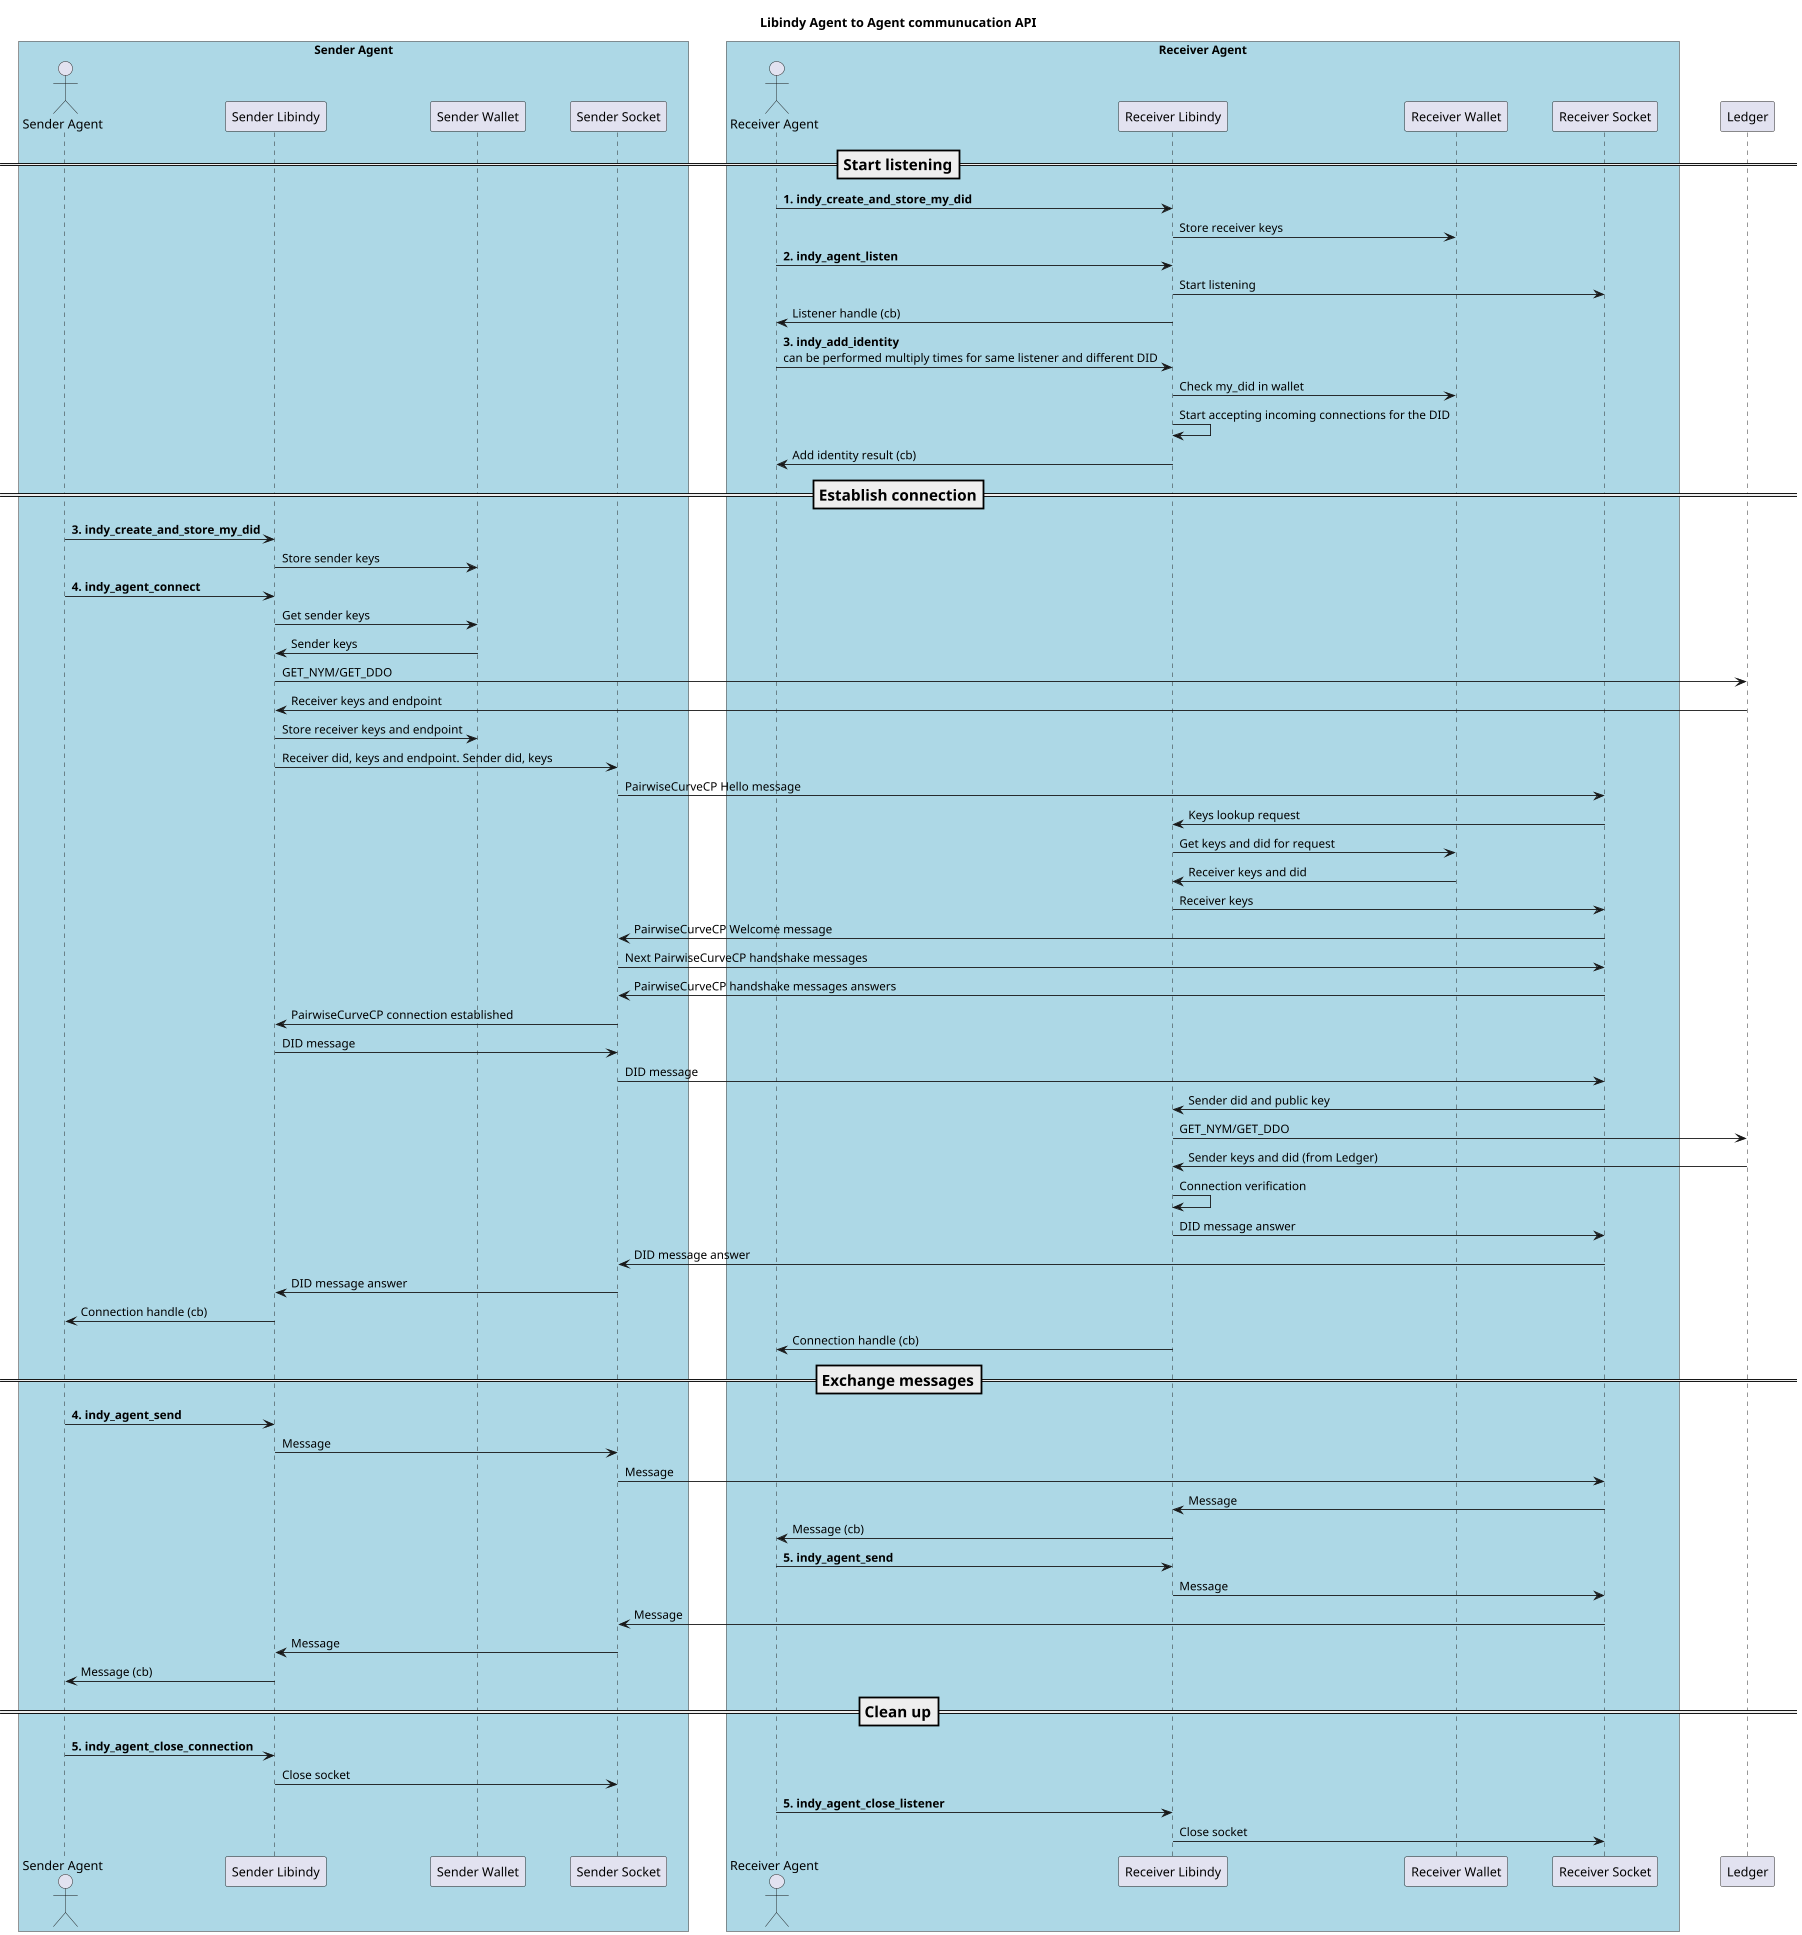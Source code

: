 @startuml
skinparam ParticipantPadding 20
skinparam BoxPadding 20

title Libindy Agent to Agent communucation API
scale 0.9

box "Sender Agent" #LightBlue
actor "Sender Agent" as SA
participant "Sender Libindy" as SL
participant "Sender Wallet" as SW
participant "Sender Socket" as SS
endbox

box "Receiver Agent" #LightBlue
actor "Receiver Agent" as RA
participant "Receiver Libindy" as RL
participant "Receiver Wallet" as RW
participant "Receiver Socket" as RS
endbox

participant "Ledger" as L

=== Start listening ==

RA -> RL: <b>1. indy_create_and_store_my_did
RL -> RW: Store receiver keys

RA -> RL: <b>2. indy_agent_listen
RL -> RS: Start listening
RL -> RA: Listener handle (cb)

RA -> RL: <b>3. indy_add_identity \ncan be performed multiply times for same listener and different DID
RL -> RW: Check my_did in wallet
RL -> RL: Start accepting incoming connections for the DID
RL -> RA: Add identity result (cb)

=== Establish connection ==

SA -> SL: <b>3. indy_create_and_store_my_did
SL -> SW: Store sender keys

SA -> SL: <b>4. indy_agent_connect
SL -> SW: Get sender keys
SW -> SL: Sender keys
SL -> L: GET_NYM/GET_DDO
L -> SL: Receiver keys and endpoint
SL -> SW: Store receiver keys and endpoint

SL -> SS: Receiver did, keys and endpoint. Sender did, keys

SS -> RS: PairwiseCurveCP Hello message
RS -> RL: Keys lookup request
RL -> RW: Get keys and did for request
RW -> RL: Receiver keys and did
RL -> RS: Receiver keys
RS -> SS: PairwiseCurveCP Welcome message

SS -> RS: Next PairwiseCurveCP handshake messages
RS -> SS: PairwiseCurveCP handshake messages answers

SS -> SL: PairwiseCurveCP connection established

SL -> SS: DID message
SS -> RS: DID message
RS -> RL: Sender did and public key
RL -> L: GET_NYM/GET_DDO
L -> RL: Sender keys and did (from Ledger)
RL -> RL: Connection verification
RL -> RS: DID message answer
RS -> SS: DID message answer
SS -> SL: DID message answer
SL -> SA: Connection handle (cb)
RL -> RA: Connection handle (cb)

=== Exchange messages ==

SA -> SL: <b>4. indy_agent_send
SL -> SS: Message
SS -> RS: Message
RS -> RL: Message
RL -> RA: Message (cb)

RA -> RL: <b>5. indy_agent_send
RL -> RS: Message
RS -> SS: Message
SS -> SL: Message
SL -> SA: Message (cb)

=== Clean up ==

SA -> SL:  <b>5. indy_agent_close_connection
SL -> SS: Close socket

RA -> RL: <b>5. indy_agent_close_listener
RL -> RS: Close socket

@enduml
